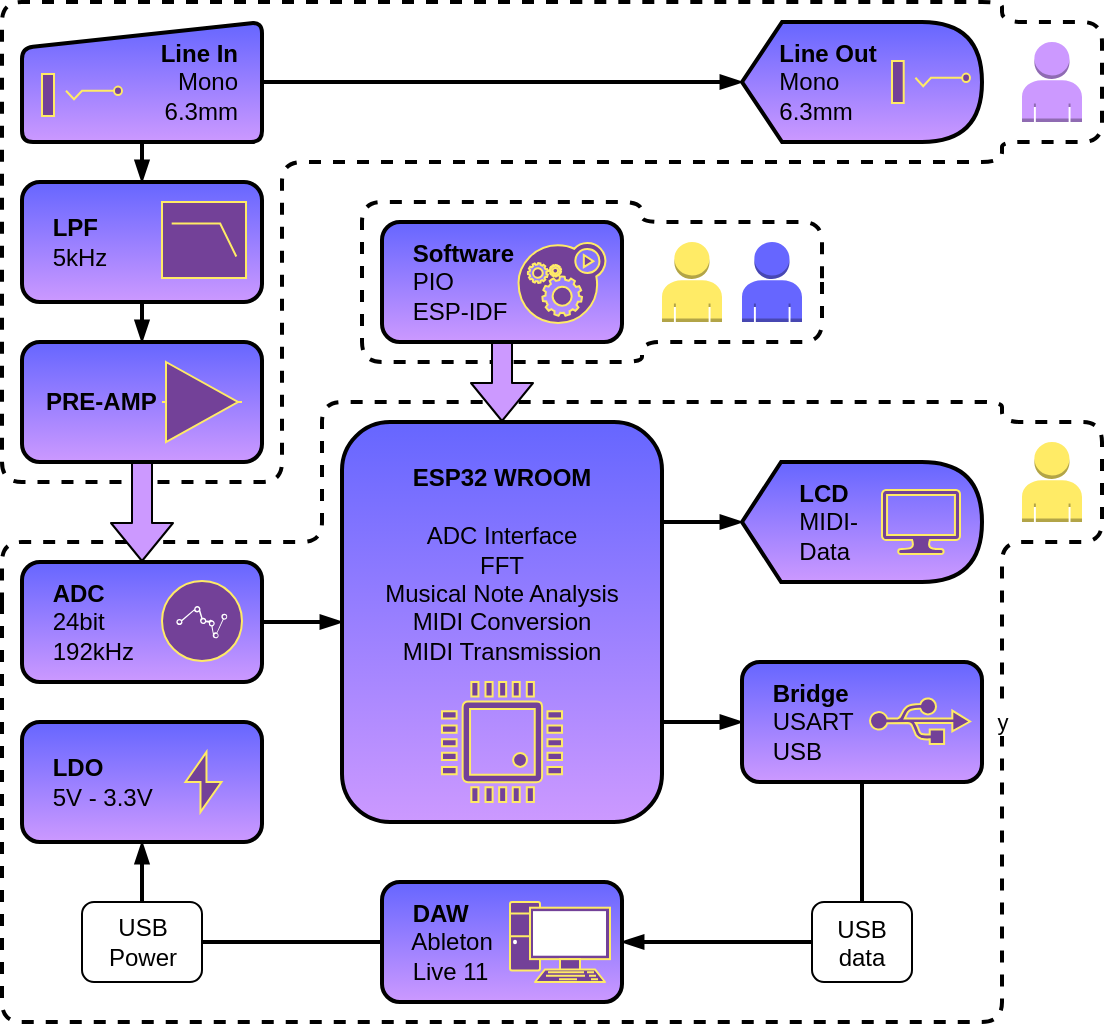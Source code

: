 <mxfile version="20.3.0" type="device"><diagram name="Page-1" id="90a13364-a465-7bf4-72fc-28e22215d7a0"><mxGraphModel dx="1038" dy="649" grid="1" gridSize="10" guides="1" tooltips="1" connect="1" arrows="1" fold="1" page="1" pageScale="1.5" pageWidth="827" pageHeight="1169" background="none" math="0" shadow="0"><root><mxCell id="0" style=";html=1;"/><mxCell id="1" style=";html=1;" parent="0"/><mxCell id="XrCChwSz2AS1Mx0FTjyG-165" style="edgeStyle=orthogonalEdgeStyle;rounded=1;orthogonalLoop=1;jettySize=auto;html=1;exitX=1;exitY=0.5;exitDx=0;exitDy=0;entryX=0;entryY=0.5;entryDx=0;entryDy=0;strokeColor=default;strokeWidth=2;fontColor=default;endArrow=blockThin;endFill=1;fillColor=#CC99FF;" parent="1" source="XrCChwSz2AS1Mx0FTjyG-34" target="XrCChwSz2AS1Mx0FTjyG-2" edge="1"><mxGeometry relative="1" as="geometry"/></mxCell><mxCell id="XrCChwSz2AS1Mx0FTjyG-34" value="&amp;nbsp; &amp;nbsp; &lt;b&gt;ADC&lt;br&gt;&lt;/b&gt;&lt;span style=&quot;background-color: initial;&quot;&gt;&amp;nbsp; &amp;nbsp; 24bit&lt;br&gt;&lt;/span&gt;&lt;b&gt;&amp;nbsp; &amp;nbsp; &lt;/b&gt;192kHz" style="rounded=1;whiteSpace=wrap;html=1;shadow=0;glass=0;sketch=0;strokeWidth=2;align=left;fillColor=#6666FF;gradientColor=#CC99FF;" parent="1" vertex="1"><mxGeometry x="430" y="550" width="120" height="60" as="geometry"/></mxCell><mxCell id="XrCChwSz2AS1Mx0FTjyG-75" style="edgeStyle=orthogonalEdgeStyle;rounded=1;orthogonalLoop=1;jettySize=auto;html=1;exitX=1;exitY=0.5;exitDx=0;exitDy=0;entryX=0;entryY=0.5;entryDx=0;entryDy=0;entryPerimeter=0;strokeWidth=2;endArrow=blockThin;endFill=1;" parent="1" source="XrCChwSz2AS1Mx0FTjyG-1" target="XrCChwSz2AS1Mx0FTjyG-60" edge="1"><mxGeometry relative="1" as="geometry"/></mxCell><mxCell id="XrCChwSz2AS1Mx0FTjyG-76" style="edgeStyle=orthogonalEdgeStyle;rounded=1;orthogonalLoop=1;jettySize=auto;html=1;strokeWidth=2;endArrow=blockThin;endFill=1;" parent="1" source="XrCChwSz2AS1Mx0FTjyG-1" target="XrCChwSz2AS1Mx0FTjyG-39" edge="1"><mxGeometry relative="1" as="geometry"/></mxCell><mxCell id="XrCChwSz2AS1Mx0FTjyG-1" value="&lt;b&gt;Line In&amp;nbsp; &amp;nbsp;&lt;br&gt;&lt;/b&gt;Mono&amp;nbsp; &amp;nbsp;&lt;br&gt;6.3mm&lt;b&gt;&amp;nbsp; &amp;nbsp;&lt;/b&gt;" style="html=1;strokeWidth=2;shape=manualInput;whiteSpace=wrap;rounded=1;size=13;arcSize=11;glass=0;sketch=0;align=right;gradientColor=#CC99FF;fillColor=#6666FF;" parent="1" vertex="1"><mxGeometry x="430" y="280" width="120" height="60" as="geometry"/></mxCell><mxCell id="XrCChwSz2AS1Mx0FTjyG-68" style="edgeStyle=orthogonalEdgeStyle;rounded=1;orthogonalLoop=1;jettySize=auto;html=1;exitX=1;exitY=0.25;exitDx=0;exitDy=0;entryX=0;entryY=0.5;entryDx=0;entryDy=0;entryPerimeter=0;strokeWidth=2;endArrow=blockThin;endFill=1;" parent="1" source="XrCChwSz2AS1Mx0FTjyG-2" target="XrCChwSz2AS1Mx0FTjyG-5" edge="1"><mxGeometry relative="1" as="geometry"/></mxCell><mxCell id="XrCChwSz2AS1Mx0FTjyG-79" style="edgeStyle=orthogonalEdgeStyle;rounded=1;orthogonalLoop=1;jettySize=auto;html=1;exitX=1;exitY=0.75;exitDx=0;exitDy=0;entryX=0;entryY=0.5;entryDx=0;entryDy=0;strokeWidth=2;endArrow=blockThin;endFill=1;" parent="1" source="XrCChwSz2AS1Mx0FTjyG-2" target="XrCChwSz2AS1Mx0FTjyG-55" edge="1"><mxGeometry relative="1" as="geometry"/></mxCell><mxCell id="XrCChwSz2AS1Mx0FTjyG-2" value="&lt;b&gt;&lt;br&gt;ESP32 WROOM&lt;/b&gt;&lt;br&gt;&lt;br&gt;ADC Interface&lt;br&gt;FFT&lt;br&gt;Musical Note Analysis&lt;br&gt;MIDI Conversion&lt;br&gt;MIDI Transmission" style="rounded=1;whiteSpace=wrap;html=1;glass=0;sketch=0;strokeWidth=2;verticalAlign=top;gradientColor=#CC99FF;fillColor=#6666FF;" parent="1" vertex="1"><mxGeometry x="590" y="480" width="160" height="200" as="geometry"/></mxCell><mxCell id="XrCChwSz2AS1Mx0FTjyG-5" value="&lt;span style=&quot;font-weight: bold; white-space: pre;&quot;&gt;&#9;&lt;/span&gt;&lt;b&gt;LCD&lt;/b&gt;&lt;br&gt;&lt;span style=&quot;font-weight: bold; white-space: pre;&quot;&gt;&#9;&lt;/span&gt;MIDI-&lt;br&gt;&lt;span style=&quot;white-space: pre;&quot;&gt;&#9;&lt;/span&gt;Data" style="shape=display;whiteSpace=wrap;html=1;rounded=0;glass=0;sketch=0;strokeWidth=2;align=left;size=0.163;gradientColor=#CC99FF;fillColor=#6666FF;strokeColor=#000000;" parent="1" vertex="1"><mxGeometry x="790" y="500" width="120" height="60" as="geometry"/></mxCell><mxCell id="XrCChwSz2AS1Mx0FTjyG-30" value="" style="aspect=fixed;perimeter=ellipsePerimeter;html=1;align=center;shadow=0;dashed=0;fontColor=#4277BB;labelBackgroundColor=#ffffff;fontSize=12;spacingTop=3;image;image=img/lib/ibm/analytics/data_repositories.svg;rounded=0;glass=0;sketch=0;strokeWidth=2;imageBackground=none;imageBorder=none;" parent="1" vertex="1"><mxGeometry x="500" y="559.5" width="40" height="40" as="geometry"/></mxCell><mxCell id="XrCChwSz2AS1Mx0FTjyG-36" value="" style="sketch=0;pointerEvents=1;shadow=0;dashed=0;html=1;labelPosition=center;verticalLabelPosition=bottom;verticalAlign=top;outlineConnect=0;align=center;shape=mxgraph.office.devices.lcd_monitor;rounded=0;glass=0;strokeWidth=1;fillColor=#734198;strokeColor=#FFEB66;" parent="1" vertex="1"><mxGeometry x="860" y="514" width="39" height="32" as="geometry"/></mxCell><mxCell id="XrCChwSz2AS1Mx0FTjyG-77" style="edgeStyle=orthogonalEdgeStyle;rounded=1;orthogonalLoop=1;jettySize=auto;html=1;strokeWidth=2;endArrow=blockThin;endFill=1;" parent="1" source="XrCChwSz2AS1Mx0FTjyG-39" target="XrCChwSz2AS1Mx0FTjyG-73" edge="1"><mxGeometry relative="1" as="geometry"/></mxCell><mxCell id="XrCChwSz2AS1Mx0FTjyG-39" value="&amp;nbsp; &amp;nbsp; &lt;b&gt;LPF&lt;br&gt;&amp;nbsp; &amp;nbsp; &lt;/b&gt;5kHz" style="rounded=1;whiteSpace=wrap;html=1;shadow=0;glass=0;sketch=0;strokeWidth=2;align=left;fillColor=#6666FF;gradientColor=#CC99FF;" parent="1" vertex="1"><mxGeometry x="430" y="360" width="120" height="60" as="geometry"/></mxCell><mxCell id="XrCChwSz2AS1Mx0FTjyG-15" value="" style="verticalLabelPosition=bottom;shadow=0;dashed=0;align=center;html=1;verticalAlign=top;shape=mxgraph.electrical.logic_gates.lowpass_filter;rounded=0;glass=0;sketch=0;strokeWidth=1;fillColor=#734198;strokeColor=#FFEB66;" parent="1" vertex="1"><mxGeometry x="500" y="370" width="42" height="38" as="geometry"/></mxCell><mxCell id="XrCChwSz2AS1Mx0FTjyG-46" value="" style="ellipse;whiteSpace=wrap;html=1;aspect=fixed;rounded=0;shadow=0;glass=0;sketch=0;strokeColor=#FFEB66;strokeWidth=1;fillColor=none;gradientColor=#CC99FF;" parent="1" vertex="1"><mxGeometry x="500" y="559.5" width="40" height="40" as="geometry"/></mxCell><mxCell id="XrCChwSz2AS1Mx0FTjyG-51" value="" style="pointerEvents=1;verticalLabelPosition=bottom;shadow=0;dashed=0;align=center;html=1;verticalAlign=top;shape=mxgraph.electrical.miscellaneous.2_conductor_jack;rounded=0;glass=0;sketch=0;strokeColor=#FFEB66;strokeWidth=1;fillColor=#734198;gradientColor=none;direction=east;" parent="1" vertex="1"><mxGeometry x="440" y="306" width="40" height="21" as="geometry"/></mxCell><mxCell id="XrCChwSz2AS1Mx0FTjyG-182" style="edgeStyle=orthogonalEdgeStyle;rounded=1;orthogonalLoop=1;jettySize=auto;html=1;exitX=0;exitY=0.5;exitDx=0;exitDy=0;strokeColor=default;strokeWidth=2;fontColor=default;endArrow=none;endFill=0;fillColor=#CC99FF;" parent="1" source="XrCChwSz2AS1Mx0FTjyG-53" target="XrCChwSz2AS1Mx0FTjyG-181" edge="1"><mxGeometry relative="1" as="geometry"><mxPoint x="540" y="760" as="targetPoint"/></mxGeometry></mxCell><mxCell id="XrCChwSz2AS1Mx0FTjyG-53" value="&amp;nbsp; &amp;nbsp; &lt;b&gt;DAW&lt;/b&gt;&lt;br&gt;&amp;nbsp; &amp;nbsp; Ableton&lt;br&gt;&amp;nbsp; &amp;nbsp; Live 11" style="rounded=1;whiteSpace=wrap;html=1;shadow=0;glass=0;sketch=0;strokeColor=#000000;strokeWidth=2;fillColor=#6666FF;gradientColor=#CC99FF;align=left;" parent="1" vertex="1"><mxGeometry x="610" y="710" width="120" height="60" as="geometry"/></mxCell><mxCell id="XrCChwSz2AS1Mx0FTjyG-52" value="" style="fontColor=#0066CC;verticalAlign=top;verticalLabelPosition=bottom;labelPosition=center;align=center;html=1;outlineConnect=0;fillColor=#734198;strokeColor=#FFEB66;gradientColor=none;gradientDirection=north;strokeWidth=2;shape=mxgraph.networks.pc;rounded=1;shadow=0;glass=0;sketch=0;" parent="1" vertex="1"><mxGeometry x="674" y="720" width="50" height="40" as="geometry"/></mxCell><mxCell id="XrCChwSz2AS1Mx0FTjyG-54" value="" style="pointerEvents=1;shadow=0;dashed=0;html=1;strokeColor=#FFEB66;fillColor=#734198;labelPosition=center;verticalLabelPosition=bottom;verticalAlign=top;align=center;outlineConnect=0;shape=mxgraph.veeam.cpu;rounded=1;glass=0;sketch=0;strokeWidth=1;gradientColor=none;" parent="1" vertex="1"><mxGeometry x="640" y="610" width="60" height="60" as="geometry"/></mxCell><mxCell id="XrCChwSz2AS1Mx0FTjyG-55" value="&lt;b&gt;&amp;nbsp; &amp;nbsp; Bridge&lt;/b&gt;&lt;br&gt;&amp;nbsp; &amp;nbsp; USART&lt;br&gt;&amp;nbsp; &amp;nbsp; USB" style="rounded=1;whiteSpace=wrap;html=1;shadow=0;glass=0;sketch=0;strokeColor=#000000;strokeWidth=2;fillColor=#6666FF;gradientColor=#CC99FF;align=left;" parent="1" vertex="1"><mxGeometry x="790" y="600" width="120" height="60" as="geometry"/></mxCell><mxCell id="XrCChwSz2AS1Mx0FTjyG-60" value="&lt;div style=&quot;&quot;&gt;&lt;b style=&quot;background-color: initial;&quot;&gt;&amp;nbsp; &amp;nbsp; &amp;nbsp;Line Out&lt;/b&gt;&lt;/div&gt;&lt;div style=&quot;&quot;&gt;&lt;b style=&quot;font-weight: bold; background-color: initial;&quot;&gt;&amp;nbsp; &amp;nbsp; &amp;nbsp;&lt;/b&gt;&lt;span style=&quot;background-color: initial;&quot;&gt;Mono&lt;/span&gt;&lt;/div&gt;&lt;span style=&quot;background-color: initial;&quot;&gt;&lt;div style=&quot;&quot;&gt;&lt;span style=&quot;background-color: initial;&quot;&gt;&amp;nbsp; &amp;nbsp; &amp;nbsp;6.3mm&lt;/span&gt;&lt;/div&gt;&lt;/span&gt;" style="shape=display;whiteSpace=wrap;html=1;rounded=0;glass=0;sketch=0;strokeWidth=2;align=left;size=0.167;gradientColor=#CC99FF;fillColor=#6666FF;" parent="1" vertex="1"><mxGeometry x="790" y="280" width="120" height="60" as="geometry"/></mxCell><mxCell id="XrCChwSz2AS1Mx0FTjyG-61" value="" style="pointerEvents=1;verticalLabelPosition=bottom;shadow=0;dashed=0;align=center;html=1;verticalAlign=top;shape=mxgraph.electrical.miscellaneous.2_conductor_jack;rounded=0;glass=0;sketch=0;strokeColor=#FFEB66;strokeWidth=1;fillColor=#734198;gradientColor=none;" parent="1" vertex="1"><mxGeometry x="865" y="299.5" width="39" height="21" as="geometry"/></mxCell><mxCell id="XrCChwSz2AS1Mx0FTjyG-73" value="&lt;b&gt;&amp;nbsp; &amp;nbsp;PRE-AMP&lt;/b&gt;" style="rounded=1;whiteSpace=wrap;html=1;shadow=0;glass=0;sketch=0;strokeColor=#000000;strokeWidth=2;fillColor=#6666FF;gradientColor=#CC99FF;align=left;" parent="1" vertex="1"><mxGeometry x="430" y="440" width="120" height="60" as="geometry"/></mxCell><mxCell id="XrCChwSz2AS1Mx0FTjyG-19" value="" style="verticalLabelPosition=bottom;shadow=0;dashed=0;align=center;html=1;verticalAlign=top;shape=mxgraph.electrical.abstract.amplifier;rounded=0;glass=0;sketch=0;strokeWidth=1;fillColor=#734198;strokeColor=#FFEB66;" parent="1" vertex="1"><mxGeometry x="500" y="450" width="40" height="40" as="geometry"/></mxCell><mxCell id="XrCChwSz2AS1Mx0FTjyG-81" value="" style="endArrow=none;dashed=1;html=1;strokeWidth=2;rounded=1;" parent="1" edge="1"><mxGeometry width="50" height="50" relative="1" as="geometry"><mxPoint x="710" y="270" as="sourcePoint"/><mxPoint x="710" y="270" as="targetPoint"/><Array as="points"><mxPoint x="420" y="270"/><mxPoint x="420" y="429"/><mxPoint x="420" y="510"/><mxPoint x="560" y="510"/><mxPoint x="560" y="350"/><mxPoint x="920" y="350"/><mxPoint x="920" y="340"/><mxPoint x="970" y="340"/><mxPoint x="970" y="280"/><mxPoint x="920" y="280"/><mxPoint x="920" y="270"/></Array></mxGeometry></mxCell><mxCell id="XrCChwSz2AS1Mx0FTjyG-85" value="y" style="endArrow=none;dashed=1;html=1;rounded=1;strokeWidth=2;" parent="1" edge="1"><mxGeometry width="50" height="50" relative="1" as="geometry"><mxPoint x="420" y="570" as="sourcePoint"/><mxPoint x="420" y="570" as="targetPoint"/><Array as="points"><mxPoint x="420" y="620"/><mxPoint x="420" y="700"/><mxPoint x="420" y="780"/><mxPoint x="590" y="780"/><mxPoint x="920" y="780"/><mxPoint x="920" y="540"/><mxPoint x="970" y="540"/><mxPoint x="970" y="480"/><mxPoint x="920" y="480"/><mxPoint x="920" y="470"/><mxPoint x="580" y="470"/><mxPoint x="580" y="540"/><mxPoint x="420" y="540"/></Array></mxGeometry></mxCell><mxCell id="XrCChwSz2AS1Mx0FTjyG-90" value="&lt;b&gt;&amp;nbsp; &amp;nbsp; Software&lt;br&gt;&amp;nbsp; &amp;nbsp; &lt;/b&gt;PIO&lt;br&gt;&amp;nbsp; &amp;nbsp; ESP-IDF" style="rounded=1;whiteSpace=wrap;html=1;shadow=0;glass=0;sketch=0;strokeColor=#000000;strokeWidth=2;fillColor=#6666FF;gradientColor=#CC99FF;align=left;" parent="1" vertex="1"><mxGeometry x="610" y="380" width="120" height="60" as="geometry"/></mxCell><mxCell id="XrCChwSz2AS1Mx0FTjyG-89" value="" style="sketch=0;html=1;aspect=fixed;strokeColor=#FFEB66;shadow=0;align=center;verticalAlign=top;fillColor=#734198;shape=mxgraph.gcp2.gear_load;rounded=1;glass=0;strokeWidth=1;" parent="1" vertex="1"><mxGeometry x="678.26" y="390.5" width="43.48" height="40" as="geometry"/></mxCell><mxCell id="XrCChwSz2AS1Mx0FTjyG-101" value="" style="outlineConnect=0;dashed=0;verticalLabelPosition=bottom;verticalAlign=top;align=center;html=1;shape=mxgraph.aws3.user;fillColor=#6666FF;rounded=1;shadow=0;glass=0;sketch=0;strokeColor=none;strokeWidth=2;" parent="1" vertex="1"><mxGeometry x="790" y="390" width="30" height="40" as="geometry"/></mxCell><mxCell id="XrCChwSz2AS1Mx0FTjyG-102" value="" style="outlineConnect=0;dashed=0;verticalLabelPosition=bottom;verticalAlign=top;align=center;html=1;shape=mxgraph.aws3.user;fillColor=#CC99FF;rounded=1;shadow=0;glass=0;sketch=0;strokeColor=none;strokeWidth=2;" parent="1" vertex="1"><mxGeometry x="930" y="290" width="30" height="40" as="geometry"/></mxCell><mxCell id="XrCChwSz2AS1Mx0FTjyG-103" value="" style="outlineConnect=0;dashed=0;verticalLabelPosition=bottom;verticalAlign=top;align=center;html=1;shape=mxgraph.aws3.user;fillColor=#FFEB66;rounded=1;shadow=0;glass=0;sketch=0;strokeColor=none;strokeWidth=2;" parent="1" vertex="1"><mxGeometry x="930" y="490" width="30" height="40" as="geometry"/></mxCell><mxCell id="XrCChwSz2AS1Mx0FTjyG-107" value="" style="outlineConnect=0;dashed=0;verticalLabelPosition=bottom;verticalAlign=top;align=center;html=1;shape=mxgraph.aws3.user;fillColor=#FFEB66;rounded=1;shadow=0;glass=0;sketch=0;strokeColor=none;strokeWidth=2;" parent="1" vertex="1"><mxGeometry x="750" y="390" width="30" height="40" as="geometry"/></mxCell><mxCell id="XrCChwSz2AS1Mx0FTjyG-115" value="&lt;b&gt;&amp;nbsp; &amp;nbsp; LDO&lt;br&gt;&lt;/b&gt;&amp;nbsp; &amp;nbsp; 5V - 3.3V" style="rounded=1;whiteSpace=wrap;html=1;shadow=0;glass=0;sketch=0;strokeColor=#000000;strokeWidth=2;fillColor=#6666FF;gradientColor=#CC99FF;align=left;" parent="1" vertex="1"><mxGeometry x="430" y="630" width="120" height="60" as="geometry"/></mxCell><mxCell id="XrCChwSz2AS1Mx0FTjyG-139" value="" style="html=1;verticalLabelPosition=bottom;align=center;labelBackgroundColor=#ffffff;verticalAlign=top;strokeWidth=1;strokeColor=#FFEB66;shadow=0;dashed=0;shape=mxgraph.ios7.icons.flash;rounded=1;glass=0;sketch=0;fontColor=#FFEB66;fillColor=#734198;gradientColor=none;" parent="1" vertex="1"><mxGeometry x="511.74" y="645" width="18" height="30" as="geometry"/></mxCell><mxCell id="XrCChwSz2AS1Mx0FTjyG-141" value="" style="sketch=0;aspect=fixed;pointerEvents=1;shadow=0;dashed=0;html=1;strokeColor=#FFEB66;labelPosition=center;verticalLabelPosition=bottom;verticalAlign=top;align=center;fillColor=#734198;shape=mxgraph.mscae.enterprise.usb;rounded=1;glass=0;labelBorderColor=default;strokeWidth=1;fontColor=#FFEB66;" parent="1" vertex="1"><mxGeometry x="854" y="618" width="50" height="23" as="geometry"/></mxCell><mxCell id="XrCChwSz2AS1Mx0FTjyG-161" value="" style="endArrow=none;dashed=1;html=1;rounded=1;strokeColor=default;strokeWidth=2;fontColor=default;fillColor=#CC99FF;" parent="1" edge="1"><mxGeometry width="50" height="50" relative="1" as="geometry"><mxPoint x="830" y="410" as="sourcePoint"/><mxPoint x="830" y="410" as="targetPoint"/><Array as="points"><mxPoint x="830" y="440"/><mxPoint x="740" y="440"/><mxPoint x="740" y="450"/><mxPoint x="600" y="450"/><mxPoint x="600" y="370"/><mxPoint x="740" y="370"/><mxPoint x="740" y="380"/><mxPoint x="830" y="380"/></Array></mxGeometry></mxCell><mxCell id="XrCChwSz2AS1Mx0FTjyG-159" style="edgeStyle=orthogonalEdgeStyle;rounded=1;orthogonalLoop=1;jettySize=auto;html=1;exitX=0.5;exitY=1;exitDx=0;exitDy=0;entryX=0.5;entryY=0;entryDx=0;entryDy=0;strokeColor=default;strokeWidth=1;fontColor=default;endArrow=blockThin;endFill=1;fillColor=#CC99FF;shape=flexArrow;" parent="1" source="XrCChwSz2AS1Mx0FTjyG-90" target="XrCChwSz2AS1Mx0FTjyG-2" edge="1"><mxGeometry relative="1" as="geometry"/></mxCell><mxCell id="XrCChwSz2AS1Mx0FTjyG-167" style="edgeStyle=orthogonalEdgeStyle;rounded=1;orthogonalLoop=1;jettySize=auto;html=1;entryX=0.5;entryY=0;entryDx=0;entryDy=0;strokeColor=default;strokeWidth=1;fontColor=default;endArrow=blockThin;endFill=1;fillColor=#CC99FF;shape=flexArrow;" parent="1" source="XrCChwSz2AS1Mx0FTjyG-73" target="XrCChwSz2AS1Mx0FTjyG-34" edge="1"><mxGeometry relative="1" as="geometry"/></mxCell><mxCell id="XrCChwSz2AS1Mx0FTjyG-185" style="edgeStyle=orthogonalEdgeStyle;rounded=1;orthogonalLoop=1;jettySize=auto;html=1;entryX=1;entryY=0.5;entryDx=0;entryDy=0;strokeColor=default;strokeWidth=2;fontColor=default;endArrow=blockThin;endFill=1;fillColor=#CC99FF;" parent="1" source="XrCChwSz2AS1Mx0FTjyG-173" target="XrCChwSz2AS1Mx0FTjyG-53" edge="1"><mxGeometry relative="1" as="geometry"/></mxCell><mxCell id="XrCChwSz2AS1Mx0FTjyG-173" value="USB&#10;data" style="text;align=center;verticalAlign=middle;resizable=0;points=[];autosize=1;strokeColor=default;fillColor=default;fontColor=default;rounded=1;" parent="1" vertex="1"><mxGeometry x="825" y="720" width="50" height="40" as="geometry"/></mxCell><mxCell id="XrCChwSz2AS1Mx0FTjyG-174" value="" style="edgeStyle=orthogonalEdgeStyle;rounded=1;orthogonalLoop=1;jettySize=auto;html=1;exitX=0.5;exitY=1;exitDx=0;exitDy=0;entryX=0.5;entryY=0;entryDx=0;entryDy=0;strokeColor=default;strokeWidth=2;fontColor=default;endArrow=none;endFill=1;fillColor=#CC99FF;" parent="1" source="XrCChwSz2AS1Mx0FTjyG-55" target="XrCChwSz2AS1Mx0FTjyG-173" edge="1"><mxGeometry relative="1" as="geometry"><mxPoint x="850" y="660" as="sourcePoint"/><mxPoint x="850" y="740" as="targetPoint"/></mxGeometry></mxCell><mxCell id="XrCChwSz2AS1Mx0FTjyG-183" style="edgeStyle=orthogonalEdgeStyle;rounded=1;orthogonalLoop=1;jettySize=auto;html=1;strokeColor=default;strokeWidth=2;fontColor=default;endArrow=blockThin;endFill=1;fillColor=#CC99FF;" parent="1" source="XrCChwSz2AS1Mx0FTjyG-181" target="XrCChwSz2AS1Mx0FTjyG-115" edge="1"><mxGeometry relative="1" as="geometry"/></mxCell><mxCell id="XrCChwSz2AS1Mx0FTjyG-181" value="USB&lt;br&gt;Power&lt;br&gt;" style="text;html=1;align=center;verticalAlign=middle;resizable=0;points=[];autosize=1;strokeColor=default;fillColor=default;fontColor=default;rounded=1;" parent="1" vertex="1"><mxGeometry x="460" y="720" width="60" height="40" as="geometry"/></mxCell></root></mxGraphModel></diagram></mxfile>